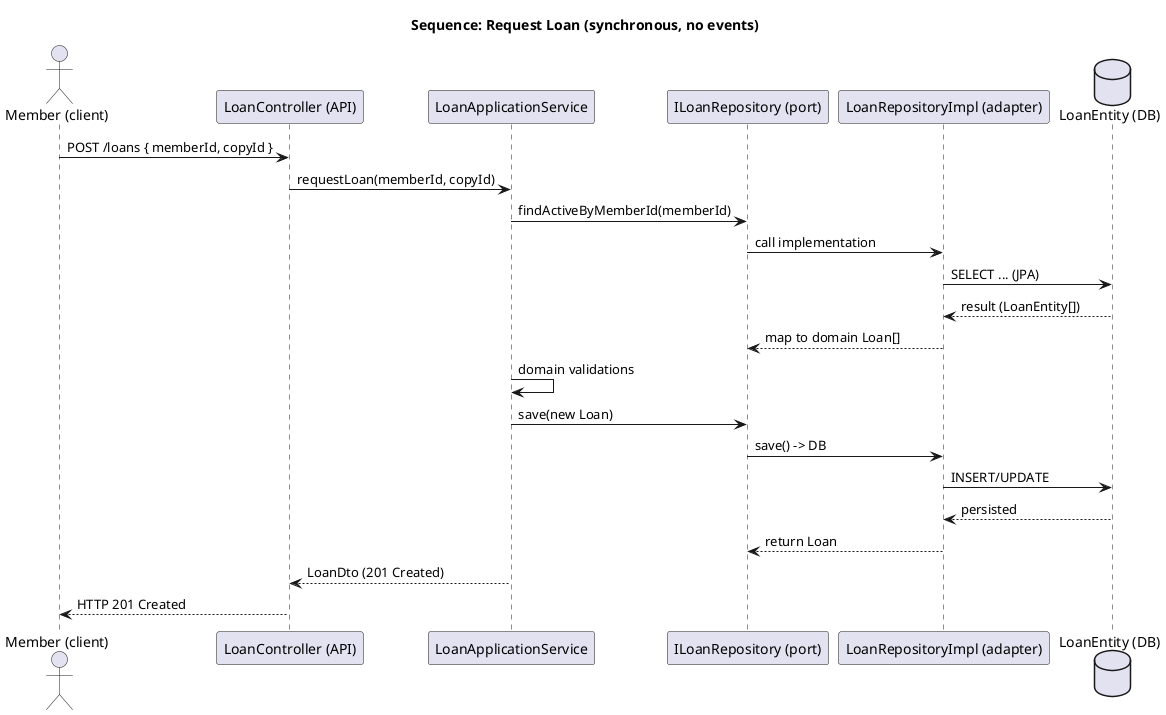 @startuml RequestLoanSequence
title Sequence: Request Loan (synchronous, no events)

actor MemberActor as "Member (client)"
participant Controller as "LoanController (API)"
participant AppService as "LoanApplicationService"
participant RepoPort as "ILoanRepository (port)"
participant RepoImpl as "LoanRepositoryImpl (adapter)"
database DB as "LoanEntity (DB)"

MemberActor -> Controller : POST /loans { memberId, copyId }
Controller -> AppService : requestLoan(memberId, copyId)
AppService -> RepoPort : findActiveByMemberId(memberId)
RepoPort -> RepoImpl : call implementation
RepoImpl -> DB : SELECT ... (JPA)
DB --> RepoImpl : result (LoanEntity[])
RepoImpl --> RepoPort : map to domain Loan[]
AppService -> AppService : domain validations
AppService -> RepoPort : save(new Loan)
RepoPort -> RepoImpl : save() -> DB
RepoImpl -> DB : INSERT/UPDATE
DB --> RepoImpl : persisted
RepoImpl --> RepoPort : return Loan
AppService --> Controller : LoanDto (201 Created)
Controller --> MemberActor : HTTP 201 Created

@enduml
